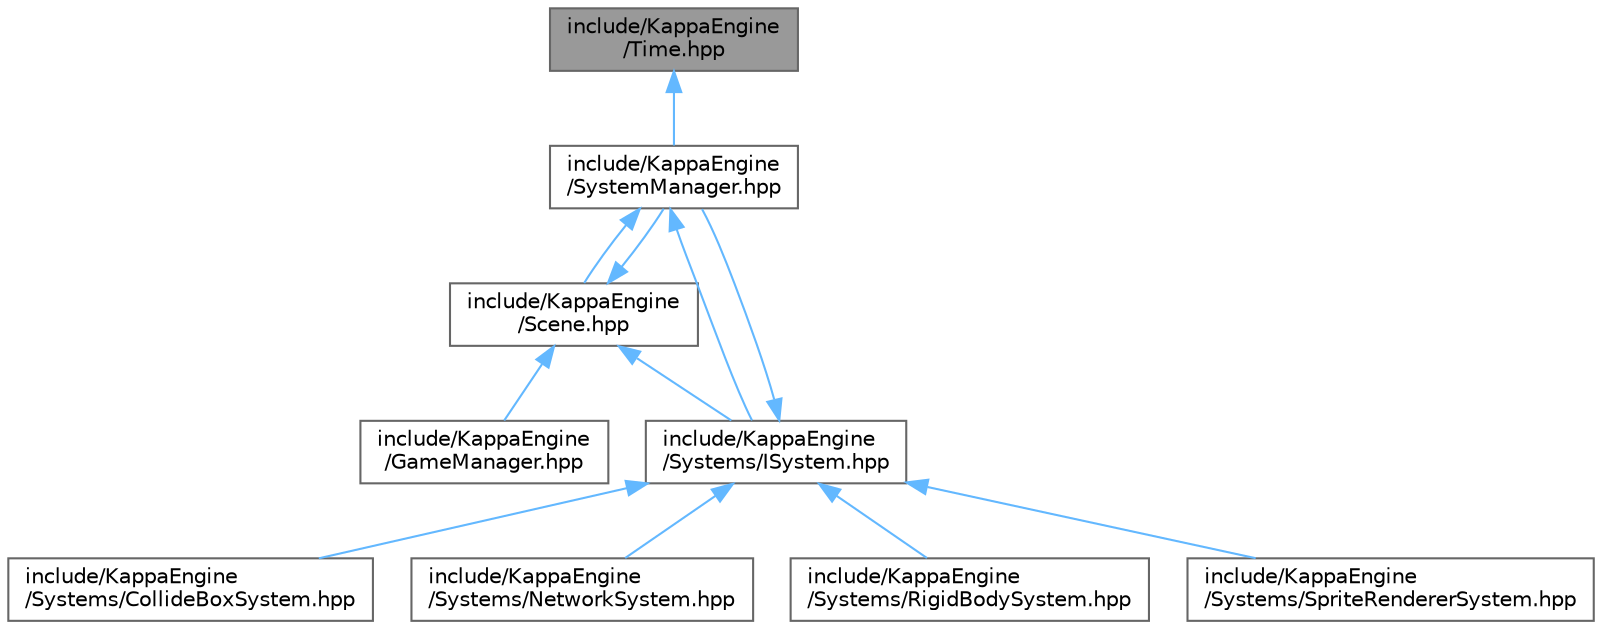 digraph "include/KappaEngine/Time.hpp"
{
 // LATEX_PDF_SIZE
  bgcolor="transparent";
  edge [fontname=Helvetica,fontsize=10,labelfontname=Helvetica,labelfontsize=10];
  node [fontname=Helvetica,fontsize=10,shape=box,height=0.2,width=0.4];
  Node1 [label="include/KappaEngine\l/Time.hpp",height=0.2,width=0.4,color="gray40", fillcolor="grey60", style="filled", fontcolor="black",tooltip=" "];
  Node1 -> Node2 [dir="back",color="steelblue1",style="solid"];
  Node2 [label="include/KappaEngine\l/SystemManager.hpp",height=0.2,width=0.4,color="grey40", fillcolor="white", style="filled",URL="$d0/d80/_system_manager_8hpp.html",tooltip=" "];
  Node2 -> Node3 [dir="back",color="steelblue1",style="solid"];
  Node3 [label="include/KappaEngine\l/Scene.hpp",height=0.2,width=0.4,color="grey40", fillcolor="white", style="filled",URL="$d0/d8f/_scene_8hpp.html",tooltip=" "];
  Node3 -> Node4 [dir="back",color="steelblue1",style="solid"];
  Node4 [label="include/KappaEngine\l/GameManager.hpp",height=0.2,width=0.4,color="grey40", fillcolor="white", style="filled",URL="$db/d75/_game_manager_8hpp.html",tooltip=" "];
  Node3 -> Node2 [dir="back",color="steelblue1",style="solid"];
  Node3 -> Node5 [dir="back",color="steelblue1",style="solid"];
  Node5 [label="include/KappaEngine\l/Systems/ISystem.hpp",height=0.2,width=0.4,color="grey40", fillcolor="white", style="filled",URL="$db/df7/_i_system_8hpp.html",tooltip=" "];
  Node5 -> Node2 [dir="back",color="steelblue1",style="solid"];
  Node5 -> Node6 [dir="back",color="steelblue1",style="solid"];
  Node6 [label="include/KappaEngine\l/Systems/CollideBoxSystem.hpp",height=0.2,width=0.4,color="grey40", fillcolor="white", style="filled",URL="$d5/d11/_collide_box_system_8hpp.html",tooltip=" "];
  Node5 -> Node7 [dir="back",color="steelblue1",style="solid"];
  Node7 [label="include/KappaEngine\l/Systems/NetworkSystem.hpp",height=0.2,width=0.4,color="grey40", fillcolor="white", style="filled",URL="$dc/ddf/_network_system_8hpp.html",tooltip=" "];
  Node5 -> Node8 [dir="back",color="steelblue1",style="solid"];
  Node8 [label="include/KappaEngine\l/Systems/RigidBodySystem.hpp",height=0.2,width=0.4,color="grey40", fillcolor="white", style="filled",URL="$da/d6d/_rigid_body_system_8hpp.html",tooltip=" "];
  Node5 -> Node9 [dir="back",color="steelblue1",style="solid"];
  Node9 [label="include/KappaEngine\l/Systems/SpriteRendererSystem.hpp",height=0.2,width=0.4,color="grey40", fillcolor="white", style="filled",URL="$d6/d86/_sprite_renderer_system_8hpp.html",tooltip=" "];
  Node2 -> Node5 [dir="back",color="steelblue1",style="solid"];
}
